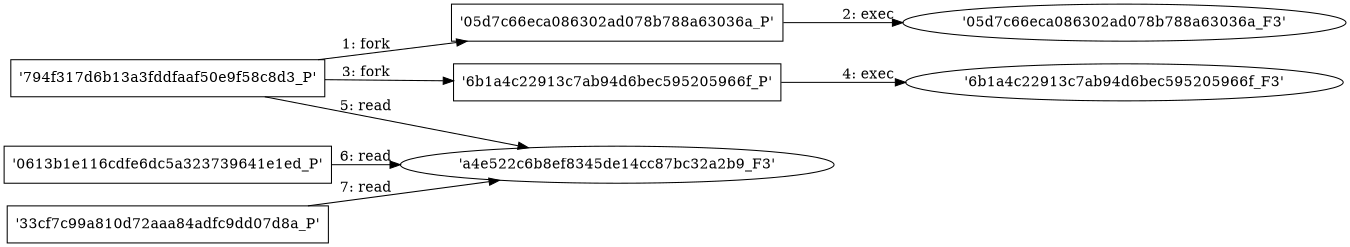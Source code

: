 digraph "D:\Learning\Paper\apt\基于CTI的攻击预警\Dataset\攻击图\ASGfromALLCTI\Vulnerability Spotlight Remote code execution bugs in NVIDIA D3D10 driver.dot" {
rankdir="LR"
size="9"
fixedsize="false"
splines="true"
nodesep=0.3
ranksep=0
fontsize=10
overlap="scalexy"
engine= "neato"
	"'794f317d6b13a3fddfaaf50e9f58c8d3_P'" [node_type=Process shape=box]
	"'05d7c66eca086302ad078b788a63036a_P'" [node_type=Process shape=box]
	"'794f317d6b13a3fddfaaf50e9f58c8d3_P'" -> "'05d7c66eca086302ad078b788a63036a_P'" [label="1: fork"]
	"'05d7c66eca086302ad078b788a63036a_P'" [node_type=Process shape=box]
	"'05d7c66eca086302ad078b788a63036a_F3'" [node_type=File shape=ellipse]
	"'05d7c66eca086302ad078b788a63036a_P'" -> "'05d7c66eca086302ad078b788a63036a_F3'" [label="2: exec"]
	"'794f317d6b13a3fddfaaf50e9f58c8d3_P'" [node_type=Process shape=box]
	"'6b1a4c22913c7ab94d6bec595205966f_P'" [node_type=Process shape=box]
	"'794f317d6b13a3fddfaaf50e9f58c8d3_P'" -> "'6b1a4c22913c7ab94d6bec595205966f_P'" [label="3: fork"]
	"'6b1a4c22913c7ab94d6bec595205966f_P'" [node_type=Process shape=box]
	"'6b1a4c22913c7ab94d6bec595205966f_F3'" [node_type=File shape=ellipse]
	"'6b1a4c22913c7ab94d6bec595205966f_P'" -> "'6b1a4c22913c7ab94d6bec595205966f_F3'" [label="4: exec"]
	"'a4e522c6b8ef8345de14cc87bc32a2b9_F3'" [node_type=file shape=ellipse]
	"'794f317d6b13a3fddfaaf50e9f58c8d3_P'" [node_type=Process shape=box]
	"'794f317d6b13a3fddfaaf50e9f58c8d3_P'" -> "'a4e522c6b8ef8345de14cc87bc32a2b9_F3'" [label="5: read"]
	"'a4e522c6b8ef8345de14cc87bc32a2b9_F3'" [node_type=file shape=ellipse]
	"'0613b1e116cdfe6dc5a323739641e1ed_P'" [node_type=Process shape=box]
	"'0613b1e116cdfe6dc5a323739641e1ed_P'" -> "'a4e522c6b8ef8345de14cc87bc32a2b9_F3'" [label="6: read"]
	"'a4e522c6b8ef8345de14cc87bc32a2b9_F3'" [node_type=file shape=ellipse]
	"'33cf7c99a810d72aaa84adfc9dd07d8a_P'" [node_type=Process shape=box]
	"'33cf7c99a810d72aaa84adfc9dd07d8a_P'" -> "'a4e522c6b8ef8345de14cc87bc32a2b9_F3'" [label="7: read"]
}
